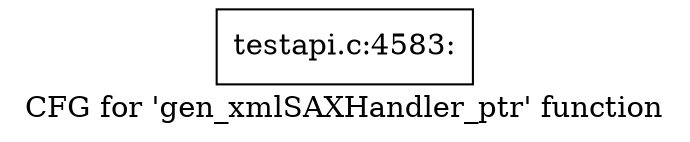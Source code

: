 digraph "CFG for 'gen_xmlSAXHandler_ptr' function" {
	label="CFG for 'gen_xmlSAXHandler_ptr' function";

	Node0x42ab550 [shape=record,label="{testapi.c:4583:}"];
}
